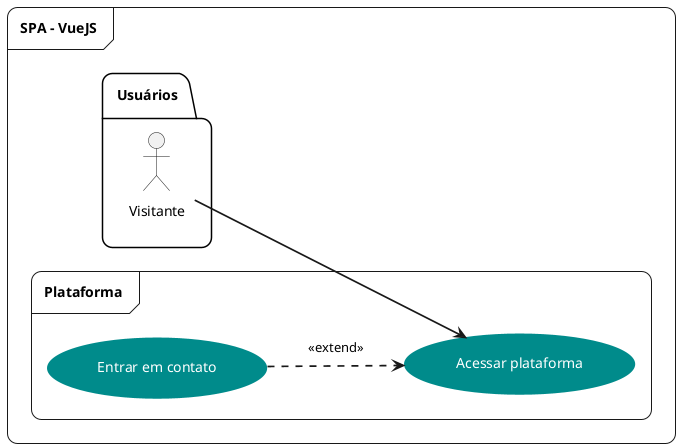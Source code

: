 @startuml "Diagrama de Casos de Uso - Separado por atores"
left to right direction
skinparam usecase {
    BackgroundColor darkcyan
    BorderColor darkcyan
    FontColor white
}

skinparam arrow {
    ArrowColor black
    Thickness 1.7
}

skinparam Padding 10
skinparam roundcorner 20
skinparam maxmessagesize 60

frame "SPA - VueJS" {

    package "Usuários" {
        actor "Visitante" as visitante
    }

    ' Exemplificando ações da plataforma
    frame "Plataforma" {
        usecase "Acessar plataforma" as acessarPlataforma
        usecase "Entrar em contato" as contato
        visitante -d-> (acessarPlataforma)
        (contato) .d.> (acessarPlataforma) : <<extend>>
    }
}
@enduml
